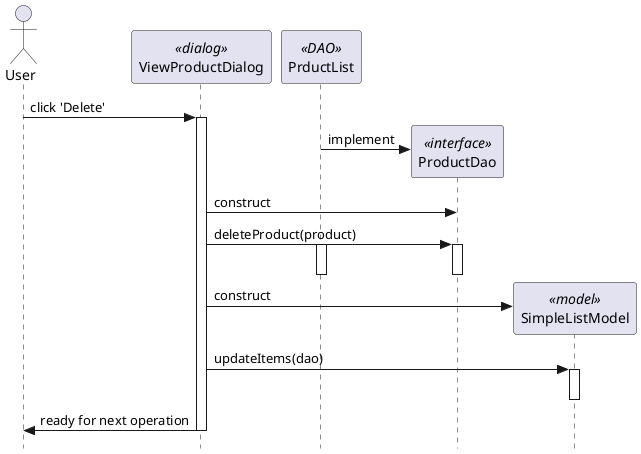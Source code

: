 @startuml
' use strict UML mode
skinparam style strictuml

actor "User" as user

participant "ViewProductDialog" as editor <<dialog>>
user -> editor++ : click 'Delete'

create "PrductList" as dao <<DAO>>

create "ProductDao" as interface <<interface>> 
dao -> interface : implement


editor -> interface : construct
editor -> interface++ : deleteProduct(product)
dao++

interface--
dao--

create "SimpleListModel" as model <<model>>
editor -> model : construct

editor -> model++ : updateItems(dao)
model--


editor –> user-- : ready for next operation
@enduml

